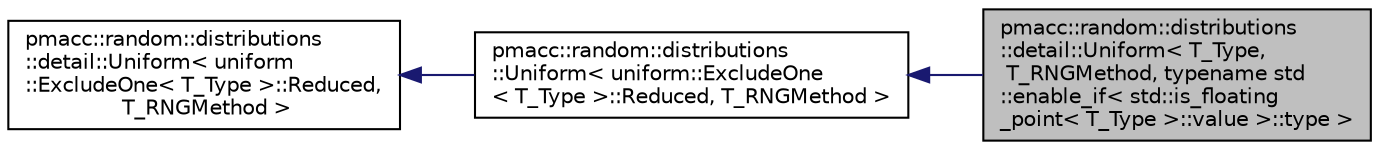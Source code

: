 digraph "pmacc::random::distributions::detail::Uniform&lt; T_Type, T_RNGMethod, typename std::enable_if&lt; std::is_floating_point&lt; T_Type &gt;::value &gt;::type &gt;"
{
 // LATEX_PDF_SIZE
  edge [fontname="Helvetica",fontsize="10",labelfontname="Helvetica",labelfontsize="10"];
  node [fontname="Helvetica",fontsize="10",shape=record];
  rankdir="LR";
  Node1 [label="pmacc::random::distributions\l::detail::Uniform\< T_Type,\l T_RNGMethod, typename std\l::enable_if\< std::is_floating\l_point\< T_Type \>::value \>::type \>",height=0.2,width=0.4,color="black", fillcolor="grey75", style="filled", fontcolor="black",tooltip="Returns a random floating point value uniformly distributed in [0,1)"];
  Node2 -> Node1 [dir="back",color="midnightblue",fontsize="10",style="solid",fontname="Helvetica"];
  Node2 [label="pmacc::random::distributions\l::Uniform\< uniform::ExcludeOne\l\< T_Type \>::Reduced, T_RNGMethod \>",height=0.2,width=0.4,color="black", fillcolor="white", style="filled",URL="$structpmacc_1_1random_1_1distributions_1_1_uniform.html",tooltip=" "];
  Node3 -> Node2 [dir="back",color="midnightblue",fontsize="10",style="solid",fontname="Helvetica"];
  Node3 [label="pmacc::random::distributions\l::detail::Uniform\< uniform\l::ExcludeOne\< T_Type \>::Reduced,\l T_RNGMethod \>",height=0.2,width=0.4,color="black", fillcolor="white", style="filled",URL="$classpmacc_1_1random_1_1distributions_1_1detail_1_1_uniform.html",tooltip=" "];
}
